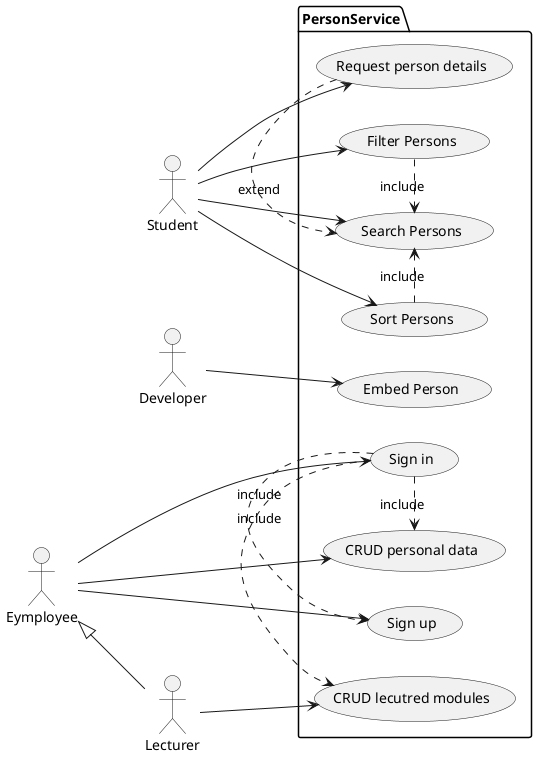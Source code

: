 @startuml usecase
left to right direction

actor Student
actor Developer
actor Eymployee
actor Lecturer

package PersonService {
  usecase "Filter Persons" as UCFilter
  usecase "Sort Persons" as UCSort
  usecase "Search Persons" as UCSearch
  usecase "Request person details" as UCRequest
  usecase "Embed Person" as UCEmbed
  usecase "CRUD personal data" as UCPersonal
  usecase "Sign in" as UCSignIn
  usecase "Sign up" as UCSignUp
  usecase "CRUD lecutred modules" as UCModules
}

UCFilter .> UCSearch : include
UCSort .> UCSearch : include
UCRequest .> UCSearch : extend

UCSignIn .> UCPersonal : include
UCSignIn .> UCSignUp : include
UCSignIn .> UCModules : include

Eymployee <|-- Lecturer

Student --> UCFilter
Student --> UCSort
Student --> UCSearch
Student --> UCRequest

Developer --> UCEmbed

Eymployee --> UCPersonal
Eymployee --> UCSignIn
Eymployee --> UCSignUp

Lecturer --> UCModules
@enduml